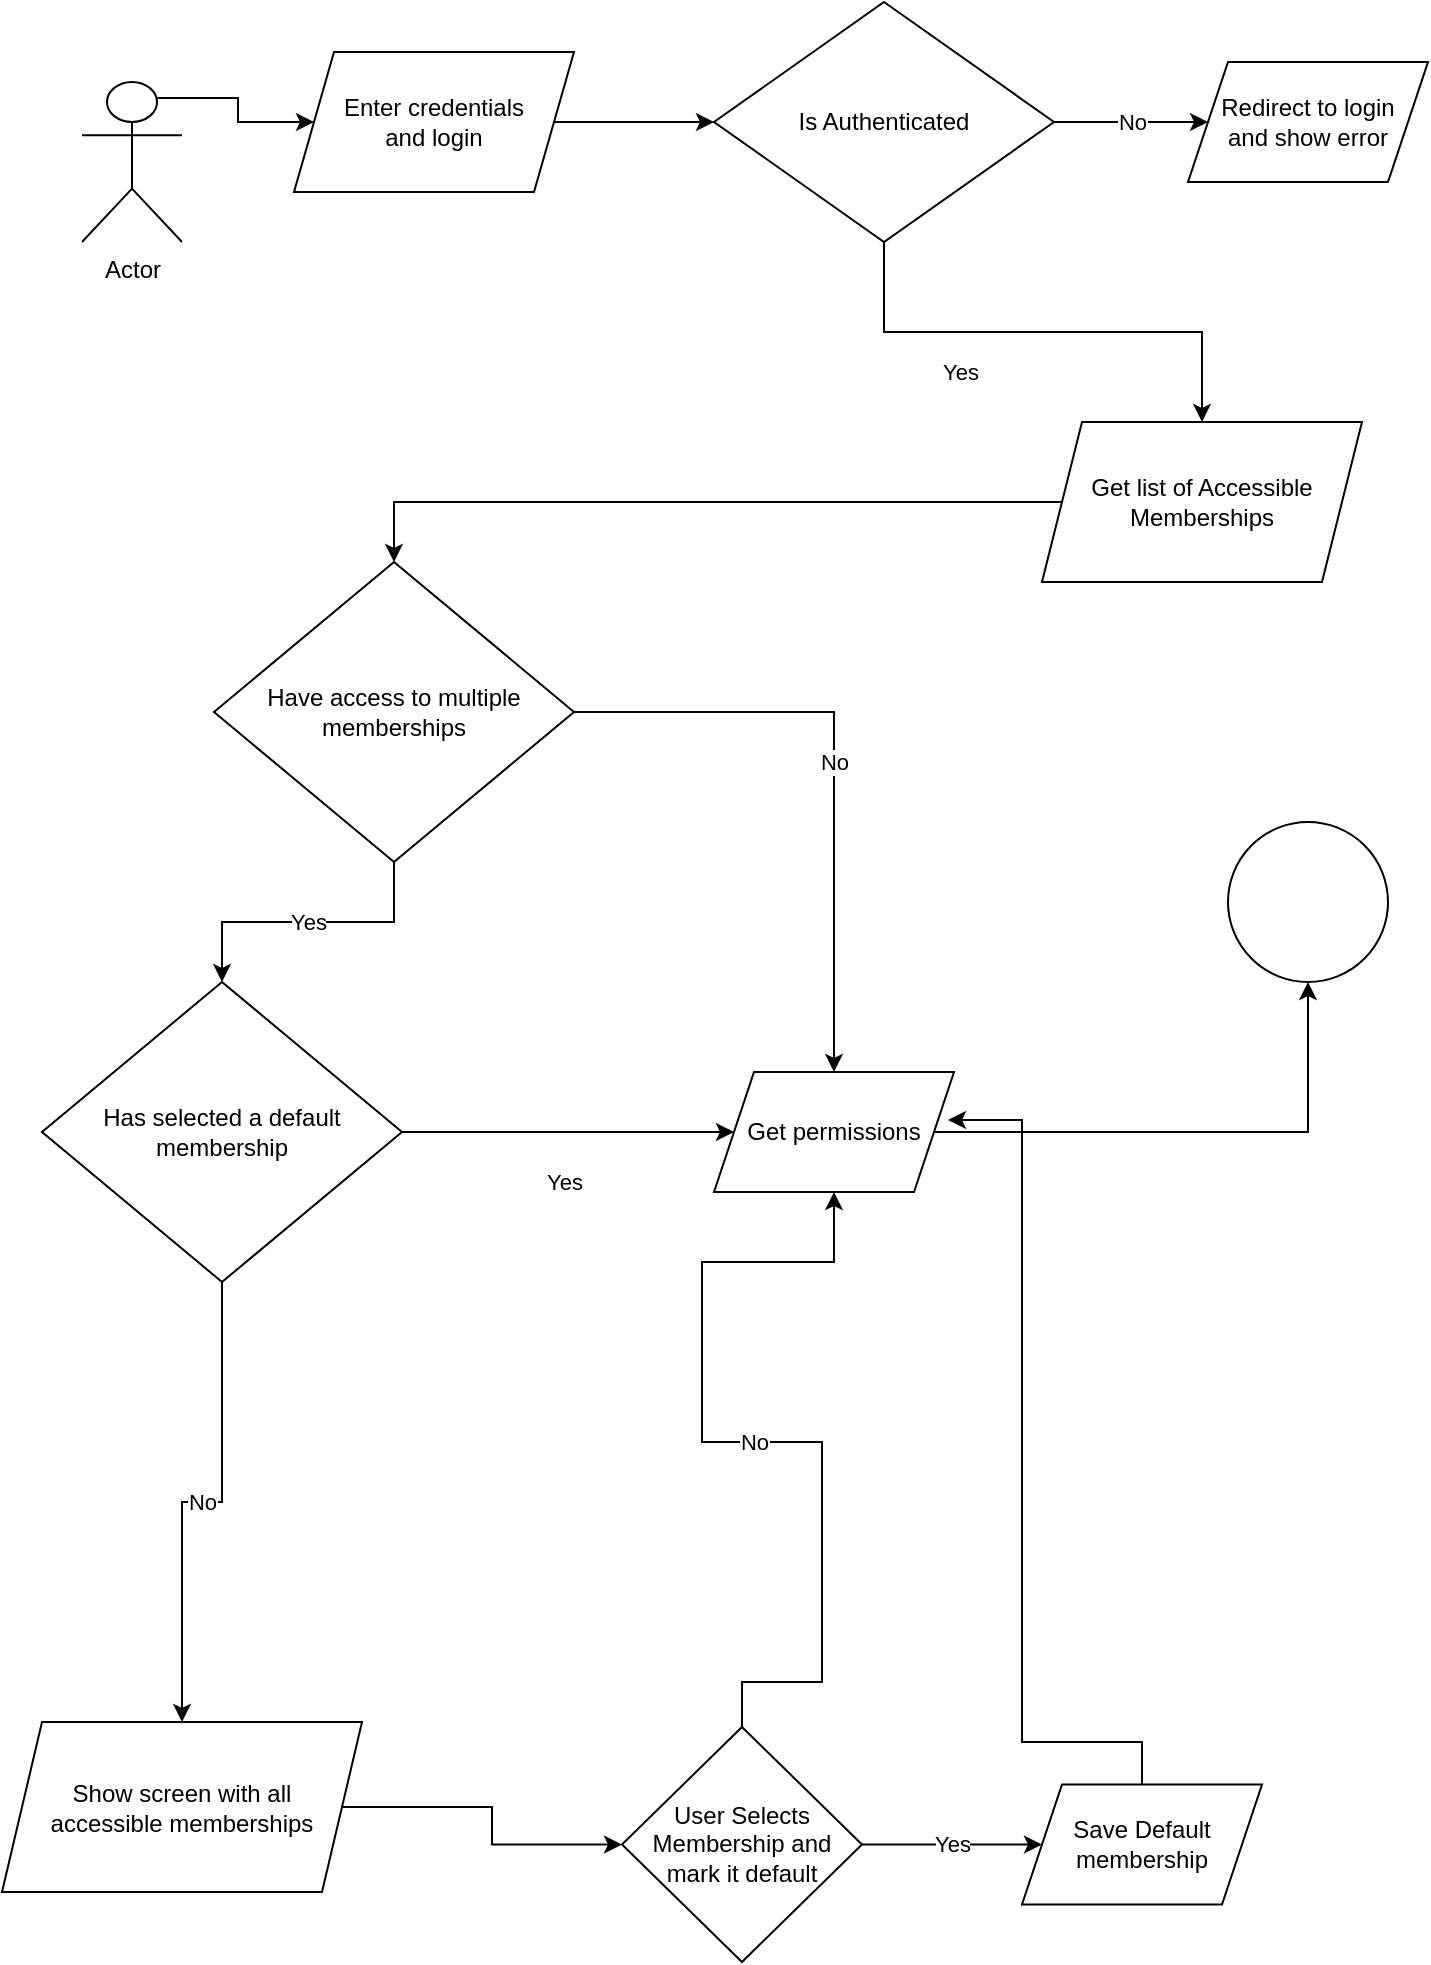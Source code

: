 <mxfile version="13.7.7" type="github"><diagram id="sbXAfM_r4DaDr5iJa6x-" name="Page-1"><mxGraphModel dx="1422" dy="795" grid="1" gridSize="10" guides="1" tooltips="1" connect="1" arrows="1" fold="1" page="1" pageScale="1" pageWidth="827" pageHeight="1169" math="0" shadow="0"><root><mxCell id="0"/><mxCell id="1" parent="0"/><mxCell id="hHTiZIJhrA_PKxU3D7QW-35" style="edgeStyle=orthogonalEdgeStyle;rounded=0;orthogonalLoop=1;jettySize=auto;html=1;exitX=0.75;exitY=0.1;exitDx=0;exitDy=0;exitPerimeter=0;entryX=0;entryY=0.5;entryDx=0;entryDy=0;" edge="1" parent="1" source="hHTiZIJhrA_PKxU3D7QW-1" target="hHTiZIJhrA_PKxU3D7QW-2"><mxGeometry relative="1" as="geometry"/></mxCell><mxCell id="hHTiZIJhrA_PKxU3D7QW-1" value="Actor" style="shape=umlActor;verticalLabelPosition=bottom;verticalAlign=top;html=1;outlineConnect=0;" vertex="1" parent="1"><mxGeometry x="90" y="70" width="50" height="80" as="geometry"/></mxCell><mxCell id="hHTiZIJhrA_PKxU3D7QW-4" style="edgeStyle=orthogonalEdgeStyle;rounded=0;orthogonalLoop=1;jettySize=auto;html=1;entryX=0;entryY=0.5;entryDx=0;entryDy=0;" edge="1" parent="1" source="hHTiZIJhrA_PKxU3D7QW-2" target="hHTiZIJhrA_PKxU3D7QW-3"><mxGeometry relative="1" as="geometry"/></mxCell><mxCell id="hHTiZIJhrA_PKxU3D7QW-2" value="Enter credentials&lt;br&gt;and login" style="shape=parallelogram;perimeter=parallelogramPerimeter;whiteSpace=wrap;html=1;fixedSize=1;" vertex="1" parent="1"><mxGeometry x="196" y="55" width="140" height="70" as="geometry"/></mxCell><mxCell id="hHTiZIJhrA_PKxU3D7QW-6" style="edgeStyle=orthogonalEdgeStyle;rounded=0;orthogonalLoop=1;jettySize=auto;html=1;entryX=0.5;entryY=0;entryDx=0;entryDy=0;" edge="1" parent="1" source="hHTiZIJhrA_PKxU3D7QW-3" target="hHTiZIJhrA_PKxU3D7QW-9"><mxGeometry relative="1" as="geometry"><mxPoint x="451" y="235" as="targetPoint"/></mxGeometry></mxCell><mxCell id="hHTiZIJhrA_PKxU3D7QW-7" value="Yes" style="edgeLabel;html=1;align=center;verticalAlign=middle;resizable=0;points=[];" vertex="1" connectable="0" parent="hHTiZIJhrA_PKxU3D7QW-6"><mxGeometry x="-0.269" y="-9" relative="1" as="geometry"><mxPoint x="-8" y="11" as="offset"/></mxGeometry></mxCell><mxCell id="hHTiZIJhrA_PKxU3D7QW-12" value="No" style="edgeStyle=orthogonalEdgeStyle;rounded=0;orthogonalLoop=1;jettySize=auto;html=1;entryX=0;entryY=0.5;entryDx=0;entryDy=0;" edge="1" parent="1" source="hHTiZIJhrA_PKxU3D7QW-3" target="hHTiZIJhrA_PKxU3D7QW-11"><mxGeometry relative="1" as="geometry"/></mxCell><mxCell id="hHTiZIJhrA_PKxU3D7QW-3" value="Is Authenticated" style="rhombus;whiteSpace=wrap;html=1;" vertex="1" parent="1"><mxGeometry x="406" y="30" width="170" height="120" as="geometry"/></mxCell><mxCell id="hHTiZIJhrA_PKxU3D7QW-14" value="No" style="edgeStyle=orthogonalEdgeStyle;rounded=0;orthogonalLoop=1;jettySize=auto;html=1;" edge="1" parent="1" source="hHTiZIJhrA_PKxU3D7QW-8" target="hHTiZIJhrA_PKxU3D7QW-13"><mxGeometry relative="1" as="geometry"/></mxCell><mxCell id="hHTiZIJhrA_PKxU3D7QW-17" value="Yes" style="edgeStyle=orthogonalEdgeStyle;rounded=0;orthogonalLoop=1;jettySize=auto;html=1;" edge="1" parent="1" source="hHTiZIJhrA_PKxU3D7QW-8" target="hHTiZIJhrA_PKxU3D7QW-16"><mxGeometry relative="1" as="geometry"/></mxCell><mxCell id="hHTiZIJhrA_PKxU3D7QW-8" value="Have access to multiple memberships" style="rhombus;whiteSpace=wrap;html=1;" vertex="1" parent="1"><mxGeometry x="156" y="310" width="180" height="150" as="geometry"/></mxCell><mxCell id="hHTiZIJhrA_PKxU3D7QW-10" style="edgeStyle=orthogonalEdgeStyle;rounded=0;orthogonalLoop=1;jettySize=auto;html=1;entryX=0.5;entryY=0;entryDx=0;entryDy=0;" edge="1" parent="1" source="hHTiZIJhrA_PKxU3D7QW-9" target="hHTiZIJhrA_PKxU3D7QW-8"><mxGeometry relative="1" as="geometry"/></mxCell><mxCell id="hHTiZIJhrA_PKxU3D7QW-9" value="Get list of Accessible Memberships" style="shape=parallelogram;perimeter=parallelogramPerimeter;whiteSpace=wrap;html=1;fixedSize=1;" vertex="1" parent="1"><mxGeometry x="570" y="240" width="160" height="80" as="geometry"/></mxCell><mxCell id="hHTiZIJhrA_PKxU3D7QW-11" value="Redirect to login &lt;br&gt;and show error" style="shape=parallelogram;perimeter=parallelogramPerimeter;whiteSpace=wrap;html=1;fixedSize=1;" vertex="1" parent="1"><mxGeometry x="643" y="60" width="120" height="60" as="geometry"/></mxCell><mxCell id="hHTiZIJhrA_PKxU3D7QW-34" style="edgeStyle=orthogonalEdgeStyle;rounded=0;orthogonalLoop=1;jettySize=auto;html=1;" edge="1" parent="1" source="hHTiZIJhrA_PKxU3D7QW-13" target="hHTiZIJhrA_PKxU3D7QW-33"><mxGeometry relative="1" as="geometry"/></mxCell><mxCell id="hHTiZIJhrA_PKxU3D7QW-13" value="Get permissions" style="shape=parallelogram;perimeter=parallelogramPerimeter;whiteSpace=wrap;html=1;fixedSize=1;" vertex="1" parent="1"><mxGeometry x="406" y="565" width="120" height="60" as="geometry"/></mxCell><mxCell id="hHTiZIJhrA_PKxU3D7QW-18" style="edgeStyle=orthogonalEdgeStyle;rounded=0;orthogonalLoop=1;jettySize=auto;html=1;entryX=0;entryY=0.5;entryDx=0;entryDy=0;" edge="1" parent="1" source="hHTiZIJhrA_PKxU3D7QW-16" target="hHTiZIJhrA_PKxU3D7QW-13"><mxGeometry relative="1" as="geometry"/></mxCell><mxCell id="hHTiZIJhrA_PKxU3D7QW-19" value="Yes" style="edgeLabel;html=1;align=center;verticalAlign=middle;resizable=0;points=[];" vertex="1" connectable="0" parent="hHTiZIJhrA_PKxU3D7QW-18"><mxGeometry x="-0.199" y="-13" relative="1" as="geometry"><mxPoint x="14" y="12" as="offset"/></mxGeometry></mxCell><mxCell id="hHTiZIJhrA_PKxU3D7QW-23" value="No" style="edgeStyle=orthogonalEdgeStyle;rounded=0;orthogonalLoop=1;jettySize=auto;html=1;" edge="1" parent="1" source="hHTiZIJhrA_PKxU3D7QW-16" target="hHTiZIJhrA_PKxU3D7QW-22"><mxGeometry relative="1" as="geometry"/></mxCell><mxCell id="hHTiZIJhrA_PKxU3D7QW-16" value="Has selected a default membership" style="rhombus;whiteSpace=wrap;html=1;" vertex="1" parent="1"><mxGeometry x="70" y="520" width="180" height="150" as="geometry"/></mxCell><mxCell id="hHTiZIJhrA_PKxU3D7QW-28" value="" style="edgeStyle=orthogonalEdgeStyle;rounded=0;orthogonalLoop=1;jettySize=auto;html=1;" edge="1" parent="1" source="hHTiZIJhrA_PKxU3D7QW-22" target="hHTiZIJhrA_PKxU3D7QW-27"><mxGeometry relative="1" as="geometry"/></mxCell><mxCell id="hHTiZIJhrA_PKxU3D7QW-22" value="Show screen with all &lt;br&gt;accessible memberships" style="shape=parallelogram;perimeter=parallelogramPerimeter;whiteSpace=wrap;html=1;fixedSize=1;" vertex="1" parent="1"><mxGeometry x="50" y="890" width="180" height="85" as="geometry"/></mxCell><mxCell id="hHTiZIJhrA_PKxU3D7QW-30" value="Yes" style="edgeStyle=orthogonalEdgeStyle;rounded=0;orthogonalLoop=1;jettySize=auto;html=1;" edge="1" parent="1" source="hHTiZIJhrA_PKxU3D7QW-27" target="hHTiZIJhrA_PKxU3D7QW-29"><mxGeometry relative="1" as="geometry"/></mxCell><mxCell id="hHTiZIJhrA_PKxU3D7QW-31" value="No" style="edgeStyle=orthogonalEdgeStyle;rounded=0;orthogonalLoop=1;jettySize=auto;html=1;" edge="1" parent="1" source="hHTiZIJhrA_PKxU3D7QW-27" target="hHTiZIJhrA_PKxU3D7QW-13"><mxGeometry relative="1" as="geometry"><mxPoint x="440" y="630" as="targetPoint"/><Array as="points"><mxPoint x="420" y="870"/><mxPoint x="460" y="870"/><mxPoint x="460" y="750"/><mxPoint x="400" y="750"/><mxPoint x="400" y="660"/><mxPoint x="466" y="660"/></Array></mxGeometry></mxCell><mxCell id="hHTiZIJhrA_PKxU3D7QW-27" value="User Selects Membership and mark it default" style="rhombus;whiteSpace=wrap;html=1;" vertex="1" parent="1"><mxGeometry x="360" y="892.5" width="120" height="117.5" as="geometry"/></mxCell><mxCell id="hHTiZIJhrA_PKxU3D7QW-32" style="edgeStyle=orthogonalEdgeStyle;rounded=0;orthogonalLoop=1;jettySize=auto;html=1;entryX=0.975;entryY=0.4;entryDx=0;entryDy=0;entryPerimeter=0;" edge="1" parent="1" source="hHTiZIJhrA_PKxU3D7QW-29" target="hHTiZIJhrA_PKxU3D7QW-13"><mxGeometry relative="1" as="geometry"><Array as="points"><mxPoint x="620" y="900"/><mxPoint x="560" y="900"/><mxPoint x="560" y="589"/></Array></mxGeometry></mxCell><mxCell id="hHTiZIJhrA_PKxU3D7QW-29" value="Save Default membership" style="shape=parallelogram;perimeter=parallelogramPerimeter;whiteSpace=wrap;html=1;fixedSize=1;" vertex="1" parent="1"><mxGeometry x="560" y="921.25" width="120" height="60" as="geometry"/></mxCell><mxCell id="hHTiZIJhrA_PKxU3D7QW-33" value="" style="ellipse;whiteSpace=wrap;html=1;aspect=fixed;" vertex="1" parent="1"><mxGeometry x="663" y="440" width="80" height="80" as="geometry"/></mxCell></root></mxGraphModel></diagram></mxfile>